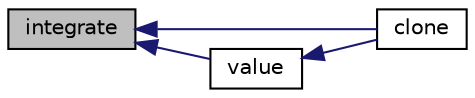 digraph "integrate"
{
  bgcolor="transparent";
  edge [fontname="Helvetica",fontsize="10",labelfontname="Helvetica",labelfontsize="10"];
  node [fontname="Helvetica",fontsize="10",shape=record];
  rankdir="LR";
  Node1 [label="integrate",height=0.2,width=0.4,color="black", fillcolor="grey75", style="filled", fontcolor="black"];
  Node1 -> Node2 [dir="back",color="midnightblue",fontsize="10",style="solid",fontname="Helvetica"];
  Node2 [label="clone",height=0.2,width=0.4,color="black",URL="$a00361.html#a8241803f9d915700e95faa5e32bf9bc3",tooltip="Construct and return a clone. "];
  Node1 -> Node3 [dir="back",color="midnightblue",fontsize="10",style="solid",fontname="Helvetica"];
  Node3 [label="value",height=0.2,width=0.4,color="black",URL="$a00361.html#afa6cc7da3087544c8b5683f89717df72",tooltip="Return constant value. "];
  Node3 -> Node2 [dir="back",color="midnightblue",fontsize="10",style="solid",fontname="Helvetica"];
}
